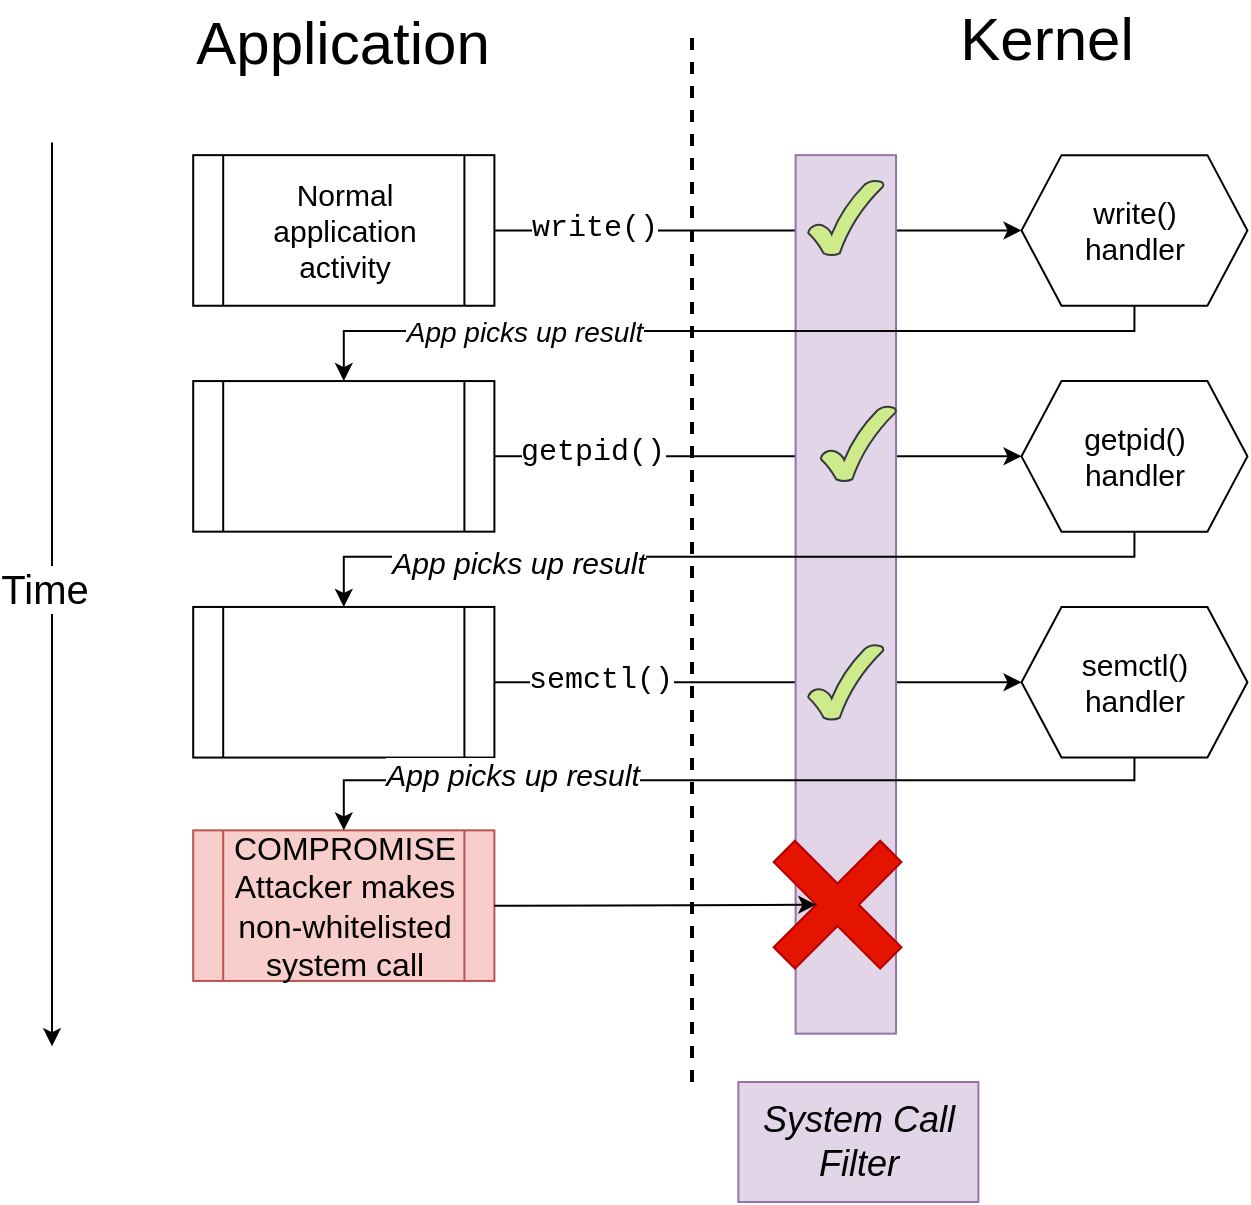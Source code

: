 <mxfile version="26.2.15">
  <diagram name="Page-1" id="JcpHOiRUVNBLkn2koXGr">
    <mxGraphModel dx="1234" dy="917" grid="1" gridSize="10" guides="1" tooltips="1" connect="1" arrows="1" fold="1" page="0" pageScale="1" pageWidth="1169" pageHeight="827" math="0" shadow="0">
      <root>
        <mxCell id="0" />
        <mxCell id="1" parent="0" />
        <mxCell id="gN6ef-j_A56KXHZJwnSN-28" style="edgeStyle=orthogonalEdgeStyle;rounded=0;orthogonalLoop=1;jettySize=auto;html=1;exitX=1;exitY=0.5;exitDx=0;exitDy=0;entryX=0;entryY=0.5;entryDx=0;entryDy=0;" parent="1" source="gN6ef-j_A56KXHZJwnSN-15" target="gN6ef-j_A56KXHZJwnSN-21" edge="1">
          <mxGeometry relative="1" as="geometry" />
        </mxCell>
        <mxCell id="gN6ef-j_A56KXHZJwnSN-39" value="semctl()" style="edgeLabel;html=1;align=center;verticalAlign=middle;resizable=0;points=[];fontSize=15;fontFamily=Courier New;" parent="gN6ef-j_A56KXHZJwnSN-28" vertex="1" connectable="0">
          <mxGeometry x="-0.6" y="2" relative="1" as="geometry">
            <mxPoint y="1" as="offset" />
          </mxGeometry>
        </mxCell>
        <mxCell id="gN6ef-j_A56KXHZJwnSN-26" style="edgeStyle=orthogonalEdgeStyle;rounded=0;orthogonalLoop=1;jettySize=auto;html=1;exitX=1;exitY=0.5;exitDx=0;exitDy=0;entryX=0;entryY=0.5;entryDx=0;entryDy=0;" parent="1" source="gN6ef-j_A56KXHZJwnSN-14" target="gN6ef-j_A56KXHZJwnSN-20" edge="1">
          <mxGeometry relative="1" as="geometry" />
        </mxCell>
        <mxCell id="gN6ef-j_A56KXHZJwnSN-38" value="getpid()" style="edgeLabel;html=1;align=center;verticalAlign=middle;resizable=0;points=[];fontSize=15;fontFamily=Courier New;" parent="gN6ef-j_A56KXHZJwnSN-26" vertex="1" connectable="0">
          <mxGeometry x="-0.629" y="3" relative="1" as="geometry">
            <mxPoint y="1" as="offset" />
          </mxGeometry>
        </mxCell>
        <mxCell id="gN6ef-j_A56KXHZJwnSN-24" style="edgeStyle=orthogonalEdgeStyle;rounded=0;orthogonalLoop=1;jettySize=auto;html=1;exitX=1;exitY=0.5;exitDx=0;exitDy=0;entryX=0;entryY=0.5;entryDx=0;entryDy=0;" parent="1" source="gN6ef-j_A56KXHZJwnSN-9" target="gN6ef-j_A56KXHZJwnSN-18" edge="1">
          <mxGeometry relative="1" as="geometry" />
        </mxCell>
        <mxCell id="gN6ef-j_A56KXHZJwnSN-37" value="write()" style="edgeLabel;html=1;align=center;verticalAlign=middle;resizable=0;points=[];fontSize=15;fontFamily=Courier New;" parent="gN6ef-j_A56KXHZJwnSN-24" vertex="1" connectable="0">
          <mxGeometry x="-0.619" y="2" relative="1" as="geometry">
            <mxPoint y="1" as="offset" />
          </mxGeometry>
        </mxCell>
        <mxCell id="gN6ef-j_A56KXHZJwnSN-2" value="" style="endArrow=none;dashed=1;html=1;rounded=0;strokeWidth=2;" parent="1" edge="1">
          <mxGeometry width="50" height="50" relative="1" as="geometry">
            <mxPoint x="600" y="680" as="sourcePoint" />
            <mxPoint x="599.996" y="153.826" as="targetPoint" />
          </mxGeometry>
        </mxCell>
        <mxCell id="gN6ef-j_A56KXHZJwnSN-3" value="&lt;font style=&quot;font-size: 30px;&quot;&gt;Application&lt;/font&gt;" style="text;html=1;align=center;verticalAlign=middle;whiteSpace=wrap;rounded=0;" parent="1" vertex="1">
          <mxGeometry x="388.253" y="141.275" width="75.301" height="37.651" as="geometry" />
        </mxCell>
        <mxCell id="gN6ef-j_A56KXHZJwnSN-5" value="&lt;font style=&quot;font-size: 30px;&quot;&gt;Kernel&lt;/font&gt;" style="text;html=1;align=center;verticalAlign=middle;whiteSpace=wrap;rounded=0;" parent="1" vertex="1">
          <mxGeometry x="739.658" y="139" width="75.301" height="37.651" as="geometry" />
        </mxCell>
        <mxCell id="gN6ef-j_A56KXHZJwnSN-7" value="" style="endArrow=classic;html=1;rounded=0;" parent="1" edge="1">
          <mxGeometry width="50" height="50" relative="1" as="geometry">
            <mxPoint x="280" y="210.296" as="sourcePoint" />
            <mxPoint x="280" y="662.104" as="targetPoint" />
          </mxGeometry>
        </mxCell>
        <mxCell id="gN6ef-j_A56KXHZJwnSN-8" value="&lt;font style=&quot;font-size: 20px;&quot;&gt;Time&lt;/font&gt;" style="edgeLabel;html=1;align=center;verticalAlign=middle;resizable=0;points=[];" parent="gN6ef-j_A56KXHZJwnSN-7" vertex="1" connectable="0">
          <mxGeometry x="-0.017" y="-4" relative="1" as="geometry">
            <mxPoint as="offset" />
          </mxGeometry>
        </mxCell>
        <mxCell id="gN6ef-j_A56KXHZJwnSN-9" value="Normal application activity" style="shape=process;whiteSpace=wrap;html=1;backgroundOutline=1;fontSize=15;" parent="1" vertex="1">
          <mxGeometry x="350.602" y="216.576" width="150.602" height="75.301" as="geometry" />
        </mxCell>
        <mxCell id="gN6ef-j_A56KXHZJwnSN-13" value="" style="rounded=0;whiteSpace=wrap;html=1;fillColor=#e1d5e7;strokeColor=#9673a6;" parent="1" vertex="1">
          <mxGeometry x="651.807" y="216.576" width="50.201" height="439.257" as="geometry" />
        </mxCell>
        <mxCell id="gN6ef-j_A56KXHZJwnSN-14" value="" style="shape=process;whiteSpace=wrap;html=1;backgroundOutline=1;" parent="1" vertex="1">
          <mxGeometry x="350.602" y="329.528" width="150.602" height="75.301" as="geometry" />
        </mxCell>
        <mxCell id="gN6ef-j_A56KXHZJwnSN-15" value="" style="shape=process;whiteSpace=wrap;html=1;backgroundOutline=1;" parent="1" vertex="1">
          <mxGeometry x="350.602" y="442.48" width="150.602" height="75.301" as="geometry" />
        </mxCell>
        <mxCell id="gN6ef-j_A56KXHZJwnSN-16" value="COMPROMISE&lt;br&gt;Attacker makes&lt;div&gt;non-whitelisted&lt;/div&gt;&lt;div&gt;system call&lt;/div&gt;" style="shape=process;whiteSpace=wrap;html=1;backgroundOutline=1;fillColor=#f8cecc;strokeColor=#b85450;fontSize=16;" parent="1" vertex="1">
          <mxGeometry x="350.602" y="554.177" width="150.602" height="75.301" as="geometry" />
        </mxCell>
        <mxCell id="gN6ef-j_A56KXHZJwnSN-18" value="write()&lt;div&gt;handler&lt;/div&gt;" style="shape=hexagon;perimeter=hexagonPerimeter2;whiteSpace=wrap;html=1;fixedSize=1;fontSize=15;" parent="1" vertex="1">
          <mxGeometry x="764.758" y="216.576" width="112.952" height="75.301" as="geometry" />
        </mxCell>
        <mxCell id="gN6ef-j_A56KXHZJwnSN-27" style="edgeStyle=orthogonalEdgeStyle;rounded=0;orthogonalLoop=1;jettySize=auto;html=1;exitX=0.5;exitY=1;exitDx=0;exitDy=0;entryX=0.5;entryY=0;entryDx=0;entryDy=0;" parent="1" source="gN6ef-j_A56KXHZJwnSN-20" target="gN6ef-j_A56KXHZJwnSN-15" edge="1">
          <mxGeometry relative="1" as="geometry">
            <Array as="points">
              <mxPoint x="821.234" y="417.38" />
              <mxPoint x="425.903" y="417.38" />
            </Array>
          </mxGeometry>
        </mxCell>
        <mxCell id="vIhR_K1VFmOtjEYrooE8-2" value="&lt;font style=&quot;font-size: 15px;&quot;&gt;&lt;i&gt;App picks up result&lt;/i&gt;&lt;/font&gt;" style="edgeLabel;html=1;align=center;verticalAlign=middle;resizable=0;points=[];" vertex="1" connectable="0" parent="gN6ef-j_A56KXHZJwnSN-27">
          <mxGeometry x="0.486" y="2" relative="1" as="geometry">
            <mxPoint as="offset" />
          </mxGeometry>
        </mxCell>
        <mxCell id="gN6ef-j_A56KXHZJwnSN-20" value="getpid()&lt;div&gt;handler&lt;/div&gt;" style="shape=hexagon;perimeter=hexagonPerimeter2;whiteSpace=wrap;html=1;fixedSize=1;fontSize=15;" parent="1" vertex="1">
          <mxGeometry x="764.758" y="329.528" width="112.952" height="75.301" as="geometry" />
        </mxCell>
        <mxCell id="gN6ef-j_A56KXHZJwnSN-29" style="edgeStyle=orthogonalEdgeStyle;rounded=0;orthogonalLoop=1;jettySize=auto;html=1;exitX=0.5;exitY=1;exitDx=0;exitDy=0;entryX=0.5;entryY=0;entryDx=0;entryDy=0;" parent="1" source="gN6ef-j_A56KXHZJwnSN-21" target="gN6ef-j_A56KXHZJwnSN-16" edge="1">
          <mxGeometry relative="1" as="geometry">
            <Array as="points">
              <mxPoint x="821.234" y="529.076" />
              <mxPoint x="425.903" y="529.076" />
            </Array>
          </mxGeometry>
        </mxCell>
        <mxCell id="vIhR_K1VFmOtjEYrooE8-3" value="&lt;font style=&quot;font-size: 15px;&quot;&gt;&lt;i&gt;App picks up result&lt;/i&gt;&lt;/font&gt;" style="edgeLabel;html=1;align=center;verticalAlign=middle;resizable=0;points=[];" vertex="1" connectable="0" parent="gN6ef-j_A56KXHZJwnSN-29">
          <mxGeometry x="0.494" y="-3" relative="1" as="geometry">
            <mxPoint as="offset" />
          </mxGeometry>
        </mxCell>
        <mxCell id="gN6ef-j_A56KXHZJwnSN-21" value="semctl()&lt;div&gt;handler&lt;/div&gt;" style="shape=hexagon;perimeter=hexagonPerimeter2;whiteSpace=wrap;html=1;fixedSize=1;fontSize=15;" parent="1" vertex="1">
          <mxGeometry x="764.758" y="442.48" width="112.952" height="75.301" as="geometry" />
        </mxCell>
        <mxCell id="gN6ef-j_A56KXHZJwnSN-25" style="edgeStyle=orthogonalEdgeStyle;rounded=0;orthogonalLoop=1;jettySize=auto;html=1;exitX=0.5;exitY=1;exitDx=0;exitDy=0;entryX=0.5;entryY=0;entryDx=0;entryDy=0;" parent="1" source="gN6ef-j_A56KXHZJwnSN-18" target="gN6ef-j_A56KXHZJwnSN-14" edge="1">
          <mxGeometry relative="1" as="geometry">
            <Array as="points">
              <mxPoint x="821.234" y="304.428" />
              <mxPoint x="425.903" y="304.428" />
            </Array>
          </mxGeometry>
        </mxCell>
        <mxCell id="vIhR_K1VFmOtjEYrooE8-1" value="&lt;font style=&quot;font-size: 14px;&quot;&gt;&lt;i&gt;App picks up result&lt;/i&gt;&lt;/font&gt;" style="edgeLabel;html=1;align=center;verticalAlign=middle;resizable=0;points=[];" vertex="1" connectable="0" parent="gN6ef-j_A56KXHZJwnSN-25">
          <mxGeometry x="0.472" relative="1" as="geometry">
            <mxPoint as="offset" />
          </mxGeometry>
        </mxCell>
        <mxCell id="gN6ef-j_A56KXHZJwnSN-31" value="" style="shape=cross;whiteSpace=wrap;html=1;rotation=45;fillColor=#e51400;fontColor=#ffffff;strokeColor=#B20000;" parent="1" vertex="1">
          <mxGeometry x="635.126" y="553.692" width="75.301" height="75.301" as="geometry" />
        </mxCell>
        <mxCell id="gN6ef-j_A56KXHZJwnSN-41" value="" style="verticalLabelPosition=bottom;verticalAlign=top;html=1;shape=mxgraph.basic.tick;fillColor=#cdeb8b;strokeColor=#36393d;" parent="1" vertex="1">
          <mxGeometry x="658.082" y="229.127" width="37.651" height="37.651" as="geometry" />
        </mxCell>
        <mxCell id="gN6ef-j_A56KXHZJwnSN-42" value="" style="verticalLabelPosition=bottom;verticalAlign=top;html=1;shape=mxgraph.basic.tick;fillColor=#cdeb8b;strokeColor=#36393d;" parent="1" vertex="1">
          <mxGeometry x="664.357" y="342.078" width="37.651" height="37.651" as="geometry" />
        </mxCell>
        <mxCell id="gN6ef-j_A56KXHZJwnSN-43" value="" style="verticalLabelPosition=bottom;verticalAlign=top;html=1;shape=mxgraph.basic.tick;fillColor=#cdeb8b;strokeColor=#36393d;" parent="1" vertex="1">
          <mxGeometry x="658.082" y="461.305" width="37.651" height="37.651" as="geometry" />
        </mxCell>
        <mxCell id="gN6ef-j_A56KXHZJwnSN-47" value="System Call&lt;div&gt;Filter&lt;/div&gt;" style="text;html=1;align=center;verticalAlign=middle;resizable=0;points=[];autosize=1;strokeColor=#9673a6;fillColor=#e1d5e7;fontSize=18;fontStyle=2;" parent="1" vertex="1">
          <mxGeometry x="623.181" y="679.999" width="120" height="60" as="geometry" />
        </mxCell>
        <mxCell id="gN6ef-j_A56KXHZJwnSN-50" style="edgeStyle=orthogonalEdgeStyle;rounded=0;orthogonalLoop=1;jettySize=auto;html=1;exitX=1;exitY=0.5;exitDx=0;exitDy=0;entryX=0;entryY=0;entryDx=30.12;entryDy=45.181;entryPerimeter=0;" parent="1" source="gN6ef-j_A56KXHZJwnSN-16" target="gN6ef-j_A56KXHZJwnSN-31" edge="1">
          <mxGeometry relative="1" as="geometry" />
        </mxCell>
      </root>
    </mxGraphModel>
  </diagram>
</mxfile>
